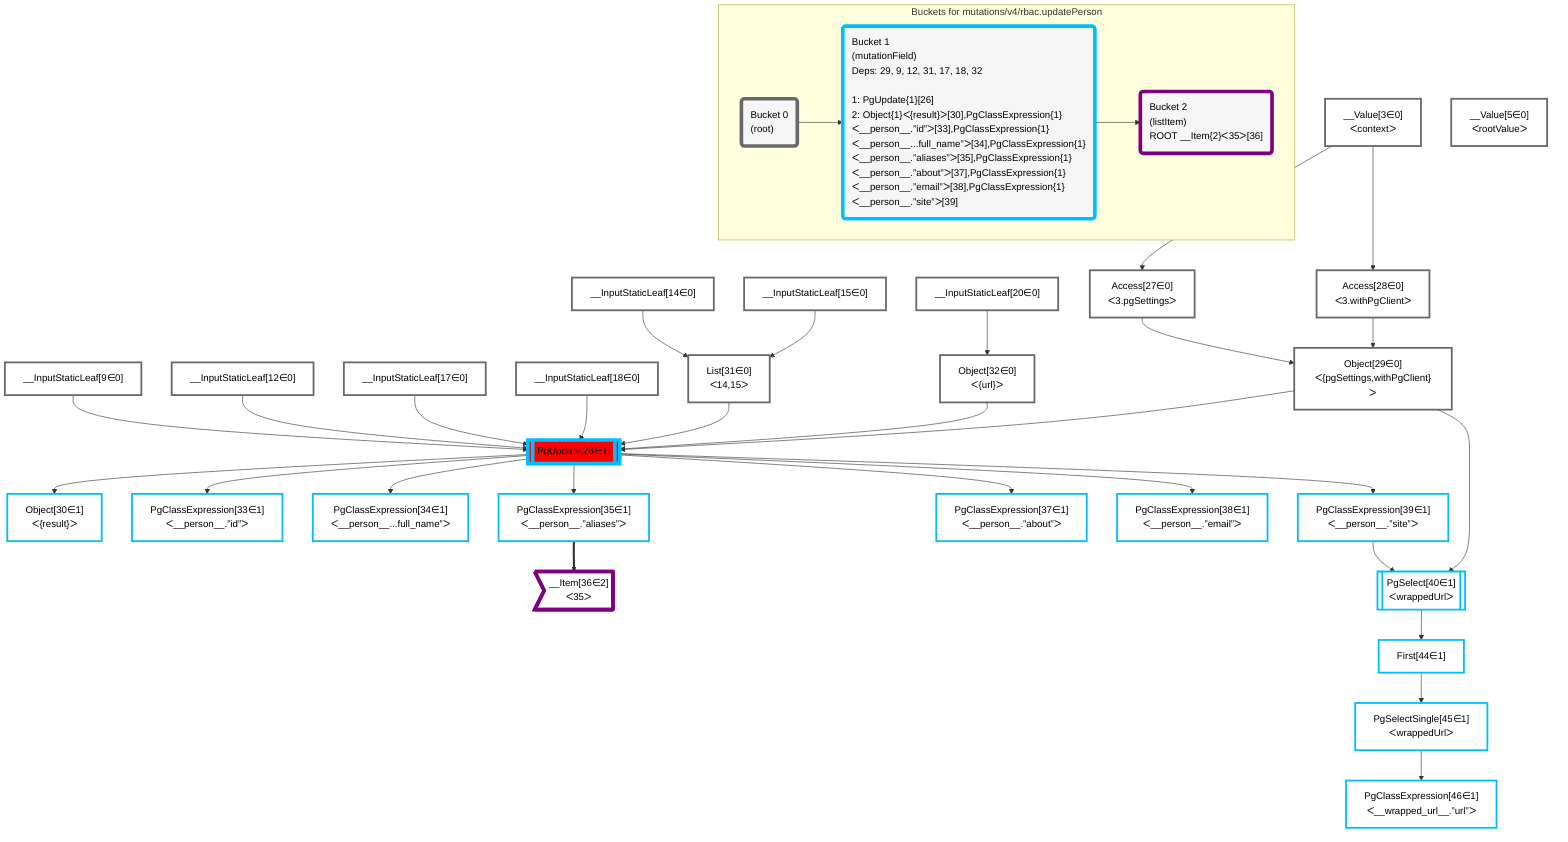 graph TD
    classDef path fill:#eee,stroke:#000,color:#000
    classDef plan fill:#fff,stroke-width:3px,color:#000
    classDef itemplan fill:#fff,stroke-width:6px,color:#000
    classDef sideeffectplan fill:#f00,stroke-width:6px,color:#000
    classDef bucket fill:#f6f6f6,color:#000,stroke-width:6px,text-align:left


    %% define steps
    __Value3["__Value[3∈0]<br />ᐸcontextᐳ"]:::plan
    __Value5["__Value[5∈0]<br />ᐸrootValueᐳ"]:::plan
    __InputStaticLeaf9["__InputStaticLeaf[9∈0]"]:::plan
    __InputStaticLeaf12["__InputStaticLeaf[12∈0]"]:::plan
    __InputStaticLeaf14["__InputStaticLeaf[14∈0]"]:::plan
    __InputStaticLeaf15["__InputStaticLeaf[15∈0]"]:::plan
    __InputStaticLeaf17["__InputStaticLeaf[17∈0]"]:::plan
    __InputStaticLeaf18["__InputStaticLeaf[18∈0]"]:::plan
    __InputStaticLeaf20["__InputStaticLeaf[20∈0]"]:::plan
    Access27["Access[27∈0]<br />ᐸ3.pgSettingsᐳ"]:::plan
    Access28["Access[28∈0]<br />ᐸ3.withPgClientᐳ"]:::plan
    Object29["Object[29∈0]<br />ᐸ{pgSettings,withPgClient}ᐳ"]:::plan
    List31["List[31∈0]<br />ᐸ14,15ᐳ"]:::plan
    Object32["Object[32∈0]<br />ᐸ{url}ᐳ"]:::plan
    PgUpdate26[["PgUpdate[26∈1]"]]:::sideeffectplan
    Object30["Object[30∈1]<br />ᐸ{result}ᐳ"]:::plan
    PgClassExpression33["PgClassExpression[33∈1]<br />ᐸ__person__.”id”ᐳ"]:::plan
    PgClassExpression34["PgClassExpression[34∈1]<br />ᐸ__person__...full_name”ᐳ"]:::plan
    PgClassExpression35["PgClassExpression[35∈1]<br />ᐸ__person__.”aliases”ᐳ"]:::plan
    __Item36>"__Item[36∈2]<br />ᐸ35ᐳ"]:::itemplan
    PgClassExpression37["PgClassExpression[37∈1]<br />ᐸ__person__.”about”ᐳ"]:::plan
    PgClassExpression38["PgClassExpression[38∈1]<br />ᐸ__person__.”email”ᐳ"]:::plan
    PgClassExpression39["PgClassExpression[39∈1]<br />ᐸ__person__.”site”ᐳ"]:::plan
    PgSelect40[["PgSelect[40∈1]<br />ᐸwrappedUrlᐳ"]]:::plan
    First44["First[44∈1]"]:::plan
    PgSelectSingle45["PgSelectSingle[45∈1]<br />ᐸwrappedUrlᐳ"]:::plan
    PgClassExpression46["PgClassExpression[46∈1]<br />ᐸ__wrapped_url__.”url”ᐳ"]:::plan

    %% plan dependencies
    __Value3 --> Access27
    __Value3 --> Access28
    Access27 & Access28 --> Object29
    __InputStaticLeaf14 & __InputStaticLeaf15 --> List31
    __InputStaticLeaf20 --> Object32
    Object29 & __InputStaticLeaf9 & __InputStaticLeaf12 & List31 & __InputStaticLeaf17 & __InputStaticLeaf18 & Object32 --> PgUpdate26
    PgUpdate26 --> Object30
    PgUpdate26 --> PgClassExpression33
    PgUpdate26 --> PgClassExpression34
    PgUpdate26 --> PgClassExpression35
    PgClassExpression35 ==> __Item36
    PgUpdate26 --> PgClassExpression37
    PgUpdate26 --> PgClassExpression38
    PgUpdate26 --> PgClassExpression39
    Object29 & PgClassExpression39 --> PgSelect40
    PgSelect40 --> First44
    First44 --> PgSelectSingle45
    PgSelectSingle45 --> PgClassExpression46

    %% plan-to-path relationships

    subgraph "Buckets for mutations/v4/rbac.updatePerson"
    Bucket0("Bucket 0<br />(root)"):::bucket
    classDef bucket0 stroke:#696969
    class Bucket0,__Value3,__Value5,__InputStaticLeaf9,__InputStaticLeaf12,__InputStaticLeaf14,__InputStaticLeaf15,__InputStaticLeaf17,__InputStaticLeaf18,__InputStaticLeaf20,Access27,Access28,Object29,List31,Object32 bucket0
    Bucket1("Bucket 1<br />(mutationField)<br />Deps: 29, 9, 12, 31, 17, 18, 32<br /><br />1: PgUpdate{1}[26]<br />2: Object{1}ᐸ{result}ᐳ[30],PgClassExpression{1}ᐸ__person__.”id”ᐳ[33],PgClassExpression{1}ᐸ__person__...full_name”ᐳ[34],PgClassExpression{1}ᐸ__person__.”aliases”ᐳ[35],PgClassExpression{1}ᐸ__person__.”about”ᐳ[37],PgClassExpression{1}ᐸ__person__.”email”ᐳ[38],PgClassExpression{1}ᐸ__person__.”site”ᐳ[39]"):::bucket
    classDef bucket1 stroke:#00bfff
    class Bucket1,PgUpdate26,Object30,PgClassExpression33,PgClassExpression34,PgClassExpression35,PgClassExpression37,PgClassExpression38,PgClassExpression39,PgSelect40,First44,PgSelectSingle45,PgClassExpression46 bucket1
    Bucket2("Bucket 2<br />(listItem)<br />ROOT __Item{2}ᐸ35ᐳ[36]"):::bucket
    classDef bucket2 stroke:#7f007f
    class Bucket2,__Item36 bucket2
    Bucket0 --> Bucket1
    Bucket1 --> Bucket2
    end